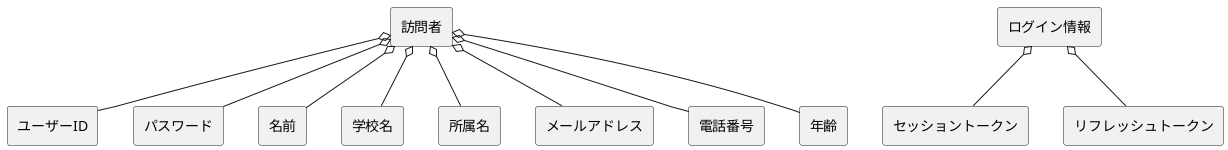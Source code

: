 @startuml ドメインモデル図
skinparam componentStyle rectangle

[訪問者] o-- [ユーザーID]
[訪問者] o-- [パスワード]
[訪問者] o-- [名前]
[訪問者] o-- [学校名]
[訪問者] o-- [所属名]
[訪問者] o-- [メールアドレス]
[訪問者] o-- [電話番号]
[訪問者] o-- [年齢]

[ログイン情報] o-- [セッショントークン]
[ログイン情報] o-- [リフレッシュトークン]

@enduml